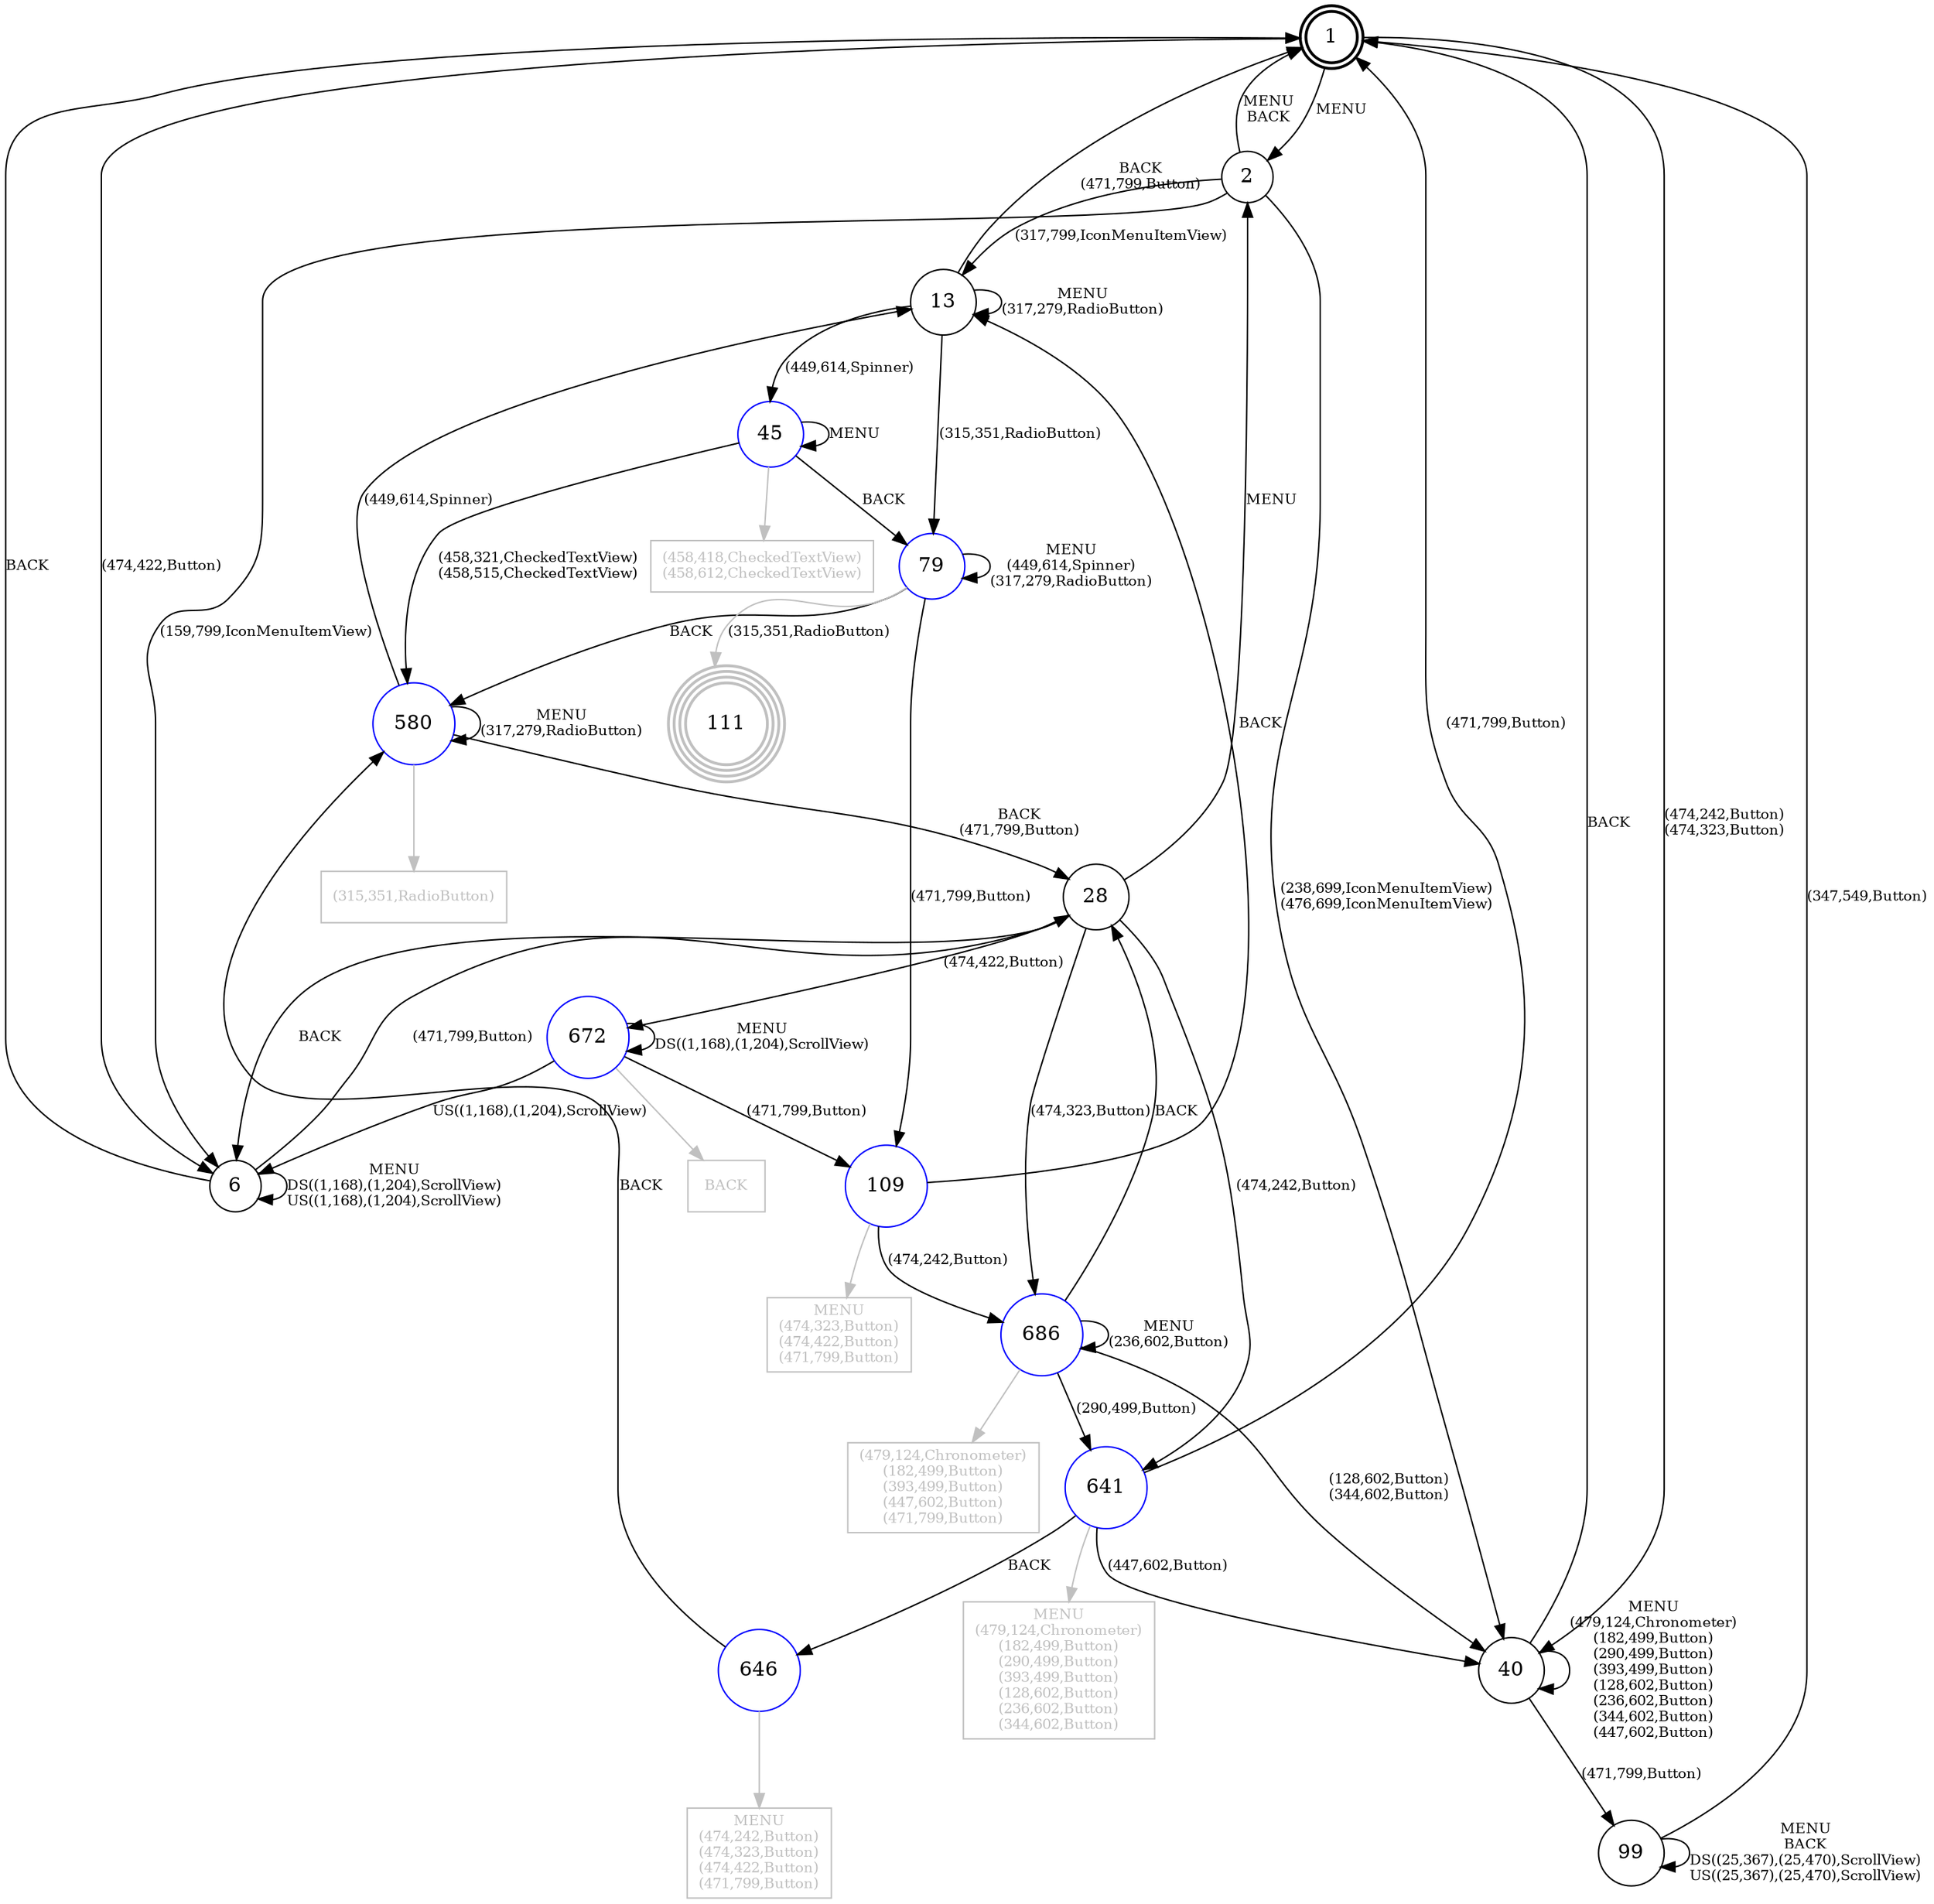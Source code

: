 digraph G {
1 -> 2 [label="MENU", color=black, fontsize=10];
1 -> 6 [label="(474,422,Button)", color=black, fontsize=10];
1 -> 40 [label="(474,242,Button)\n(474,323,Button)", color=black, fontsize=10];
1[color=black, shape=circle, style=bold, peripheries=2];
2 -> 1 [label="MENU\nBACK", color=black, fontsize=10];
2 -> 6 [label="(159,799,IconMenuItemView)", color=black, fontsize=10];
2 -> 13 [label="(317,799,IconMenuItemView)", color=black, fontsize=10];
2 -> 40 [label="(238,699,IconMenuItemView)\n(476,699,IconMenuItemView)", color=black, fontsize=10];
2[color=black, shape=circle];
40 -> 1 [label="BACK", color=black, fontsize=10];
40 -> 40 [label="MENU\n(479,124,Chronometer)\n(182,499,Button)\n(290,499,Button)\n(393,499,Button)\n(128,602,Button)\n(236,602,Button)\n(344,602,Button)\n(447,602,Button)", color=black, fontsize=10];
40 -> 99 [label="(471,799,Button)", color=black, fontsize=10];
40[color=black, shape=circle];
6 -> 1 [label="BACK", color=black, fontsize=10];
6 -> 6 [label="MENU\nDS((1,168),(1,204),ScrollView)\nUS((1,168),(1,204),ScrollView)", color=black, fontsize=10];
6 -> 28 [label="(471,799,Button)", color=black, fontsize=10];
6[color=black, shape=circle];
13 -> 1 [label="BACK\n(471,799,Button)", color=black, fontsize=10];
13 -> 13 [label="MENU\n(317,279,RadioButton)", color=black, fontsize=10];
13 -> 45 [label="(449,614,Spinner)", color=black, fontsize=10];
13 -> 79 [label="(315,351,RadioButton)", color=black, fontsize=10];
13[color=black, shape=circle];
99 -> 1 [label="(347,549,Button)", color=black, fontsize=10];
99 -> 99 [label="MENU\nBACK\nDS((25,367),(25,470),ScrollView)\nUS((25,367),(25,470),ScrollView)", color=black, fontsize=10];
99[color=black, shape=circle];
28 -> 2 [label="MENU", color=black, fontsize=10];
28 -> 6 [label="BACK", color=black, fontsize=10];
28 -> 641 [label="(474,242,Button)", color=black, fontsize=10];
28 -> 672 [label="(474,422,Button)", color=black, fontsize=10];
28 -> 686 [label="(474,323,Button)", color=black, fontsize=10];
28[color=black, shape=circle];
45 -> 45 [label="MENU", color=black, fontsize=10];
45 -> 79 [label="BACK", color=black, fontsize=10];
45 -> 580 [label="(458,321,CheckedTextView)\n(458,515,CheckedTextView)", color=black, fontsize=10];
451567834223 [label="(458,418,CheckedTextView)\n(458,612,CheckedTextView)", fontsize=10, fontcolor=gray, color=gray, shape=rectangle];
45 -> 451567834223 [color=gray];
45[color=blue, shape=circle];
79 -> 79 [label="MENU\n(449,614,Spinner)\n(317,279,RadioButton)", color=black, fontsize=10];
79 -> 109 [label="(471,799,Button)", color=black, fontsize=10];
79 -> 111 [label="(315,351,RadioButton)", color=gray, fontsize=10];
79 -> 580 [label="BACK", color=black, fontsize=10];
79[color=blue, shape=circle];
641 -> 1 [label="(471,799,Button)", color=black, fontsize=10];
641 -> 40 [label="(447,602,Button)", color=black, fontsize=10];
641 -> 646 [label="BACK", color=black, fontsize=10];
6411567834223 [label="MENU\n(479,124,Chronometer)\n(182,499,Button)\n(290,499,Button)\n(393,499,Button)\n(128,602,Button)\n(236,602,Button)\n(344,602,Button)", fontsize=10, fontcolor=gray, color=gray, shape=rectangle];
641 -> 6411567834223 [color=gray];
641[color=blue, shape=circle];
686 -> 28 [label="BACK", color=black, fontsize=10];
686 -> 40 [label="(128,602,Button)\n(344,602,Button)", color=black, fontsize=10];
686 -> 641 [label="(290,499,Button)", color=black, fontsize=10];
686 -> 686 [label="MENU\n(236,602,Button)", color=black, fontsize=10];
6861567834223 [label="(479,124,Chronometer)\n(182,499,Button)\n(393,499,Button)\n(447,602,Button)\n(471,799,Button)", fontsize=10, fontcolor=gray, color=gray, shape=rectangle];
686 -> 6861567834223 [color=gray];
686[color=blue, shape=circle];
672 -> 6 [label="US((1,168),(1,204),ScrollView)", color=black, fontsize=10];
672 -> 109 [label="(471,799,Button)", color=black, fontsize=10];
672 -> 672 [label="MENU\nDS((1,168),(1,204),ScrollView)", color=black, fontsize=10];
6721567834223 [label="BACK", fontsize=10, fontcolor=gray, color=gray, shape=rectangle];
672 -> 6721567834223 [color=gray];
672[color=blue, shape=circle];
580 -> 13 [label="(449,614,Spinner)", color=black, fontsize=10];
580 -> 28 [label="BACK\n(471,799,Button)", color=black, fontsize=10];
580 -> 580 [label="MENU\n(317,279,RadioButton)", color=black, fontsize=10];
5801567834223 [label="(315,351,RadioButton)", fontsize=10, fontcolor=gray, color=gray, shape=rectangle];
580 -> 5801567834223 [color=gray];
580[color=blue, shape=circle];
109 -> 13 [label="BACK", color=black, fontsize=10];
109 -> 686 [label="(474,242,Button)", color=black, fontsize=10];
1091567834223 [label="MENU\n(474,323,Button)\n(474,422,Button)\n(471,799,Button)", fontsize=10, fontcolor=gray, color=gray, shape=rectangle];
109 -> 1091567834223 [color=gray];
109[color=blue, shape=circle];
111[color=gray, shape=circle, style=bold, peripheries=4];
646 -> 580 [label="BACK", color=black, fontsize=10];
6461567834223 [label="MENU\n(474,242,Button)\n(474,323,Button)\n(474,422,Button)\n(471,799,Button)", fontsize=10, fontcolor=gray, color=gray, shape=rectangle];
646 -> 6461567834223 [color=gray];
646[color=blue, shape=circle];

}
